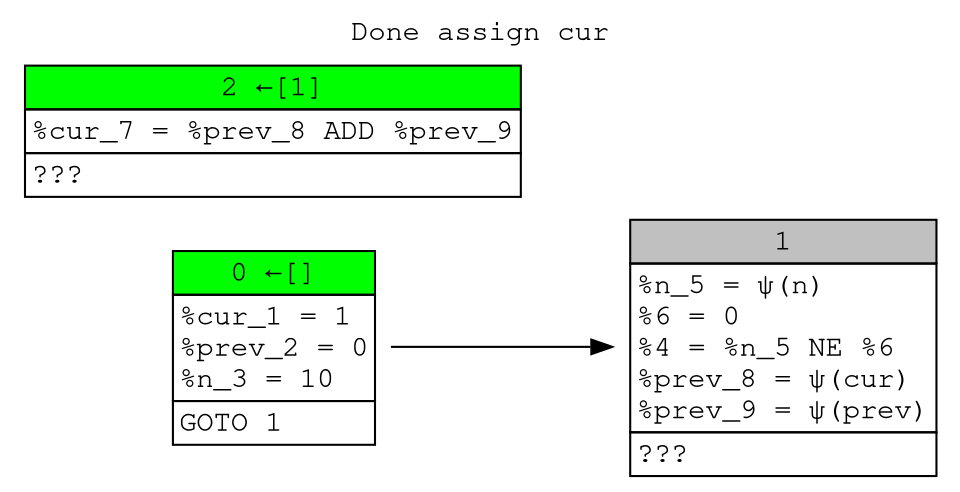 
        digraph {
            rankdir=LR;
            graph [fontname="Courier, monospace"];
            node [fontname="Courier, monospace"];
            edge [fontname="Courier, monospace"];
            labelloc="t";
            label="Done assign cur";
            bb_0[shape="none", label=<<table border="0" cellborder="1" cellspacing="0"><tr><td bgcolor="green" align="center" colspan="1">0 ←[]</td></tr><tr><td align="left" balign="left">%cur_1 = 1<br/>%prev_2 = 0<br/>%n_3 = 10<br/></td></tr><tr><td align="left">GOTO 1</td></tr></table>>];
bb_0 -> bb_1;
bb_1[shape="none", label=<<table border="0" cellborder="1" cellspacing="0"><tr><td bgcolor="gray" align="center" colspan="1">1</td></tr><tr><td align="left" balign="left">%n_5 = ψ(n)<br/>%6 = 0<br/>%4 = %n_5 NE %6<br/>%prev_8 = ψ(cur)<br/>%prev_9 = ψ(prev)<br/></td></tr><tr><td align="left">???</td></tr></table>>];
bb_2[shape="none", label=<<table border="0" cellborder="1" cellspacing="0"><tr><td bgcolor="green" align="center" colspan="1">2 ←[1]</td></tr><tr><td align="left" balign="left">%cur_7 = %prev_8 ADD %prev_9<br/></td></tr><tr><td align="left">???</td></tr></table>>];

}
